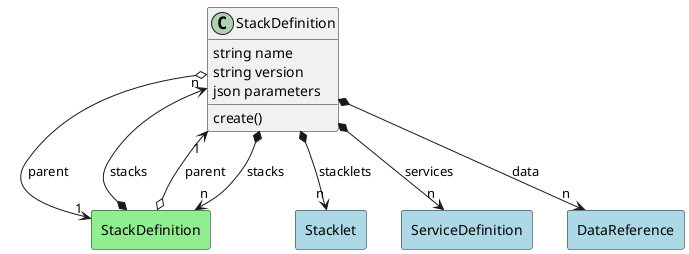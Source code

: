 @startuml

class "StackDefinition" as Model {
 string name
 string version
 json parameters

 create()
 
}

rectangle "Stacklet" as Stacklet #lightblue {
}

Model *--> "n" Stacklet : stacklets


rectangle "StackDefinition" as StackDefinition #lightblue {
}

Model *--> "n" StackDefinition : stacks


rectangle "StackDefinition" as StackDefinition #lightblue {
}

Model o--> "1" StackDefinition : parent


rectangle "ServiceDefinition" as ServiceDefinition #lightblue {
}

Model *--> "n" ServiceDefinition : services


rectangle "DataReference" as DataReference #lightblue {
}

Model *--> "n" DataReference : data




    rectangle "StackDefinition" as StackDefinition #lightgreen {
    }
    
        StackDefinition   *--> "n" Model : "stacks"
    
    rectangle "StackDefinition" as StackDefinition #lightgreen {
    }
    
        StackDefinition   o--> "1" Model : "parent"
    

@enduml
